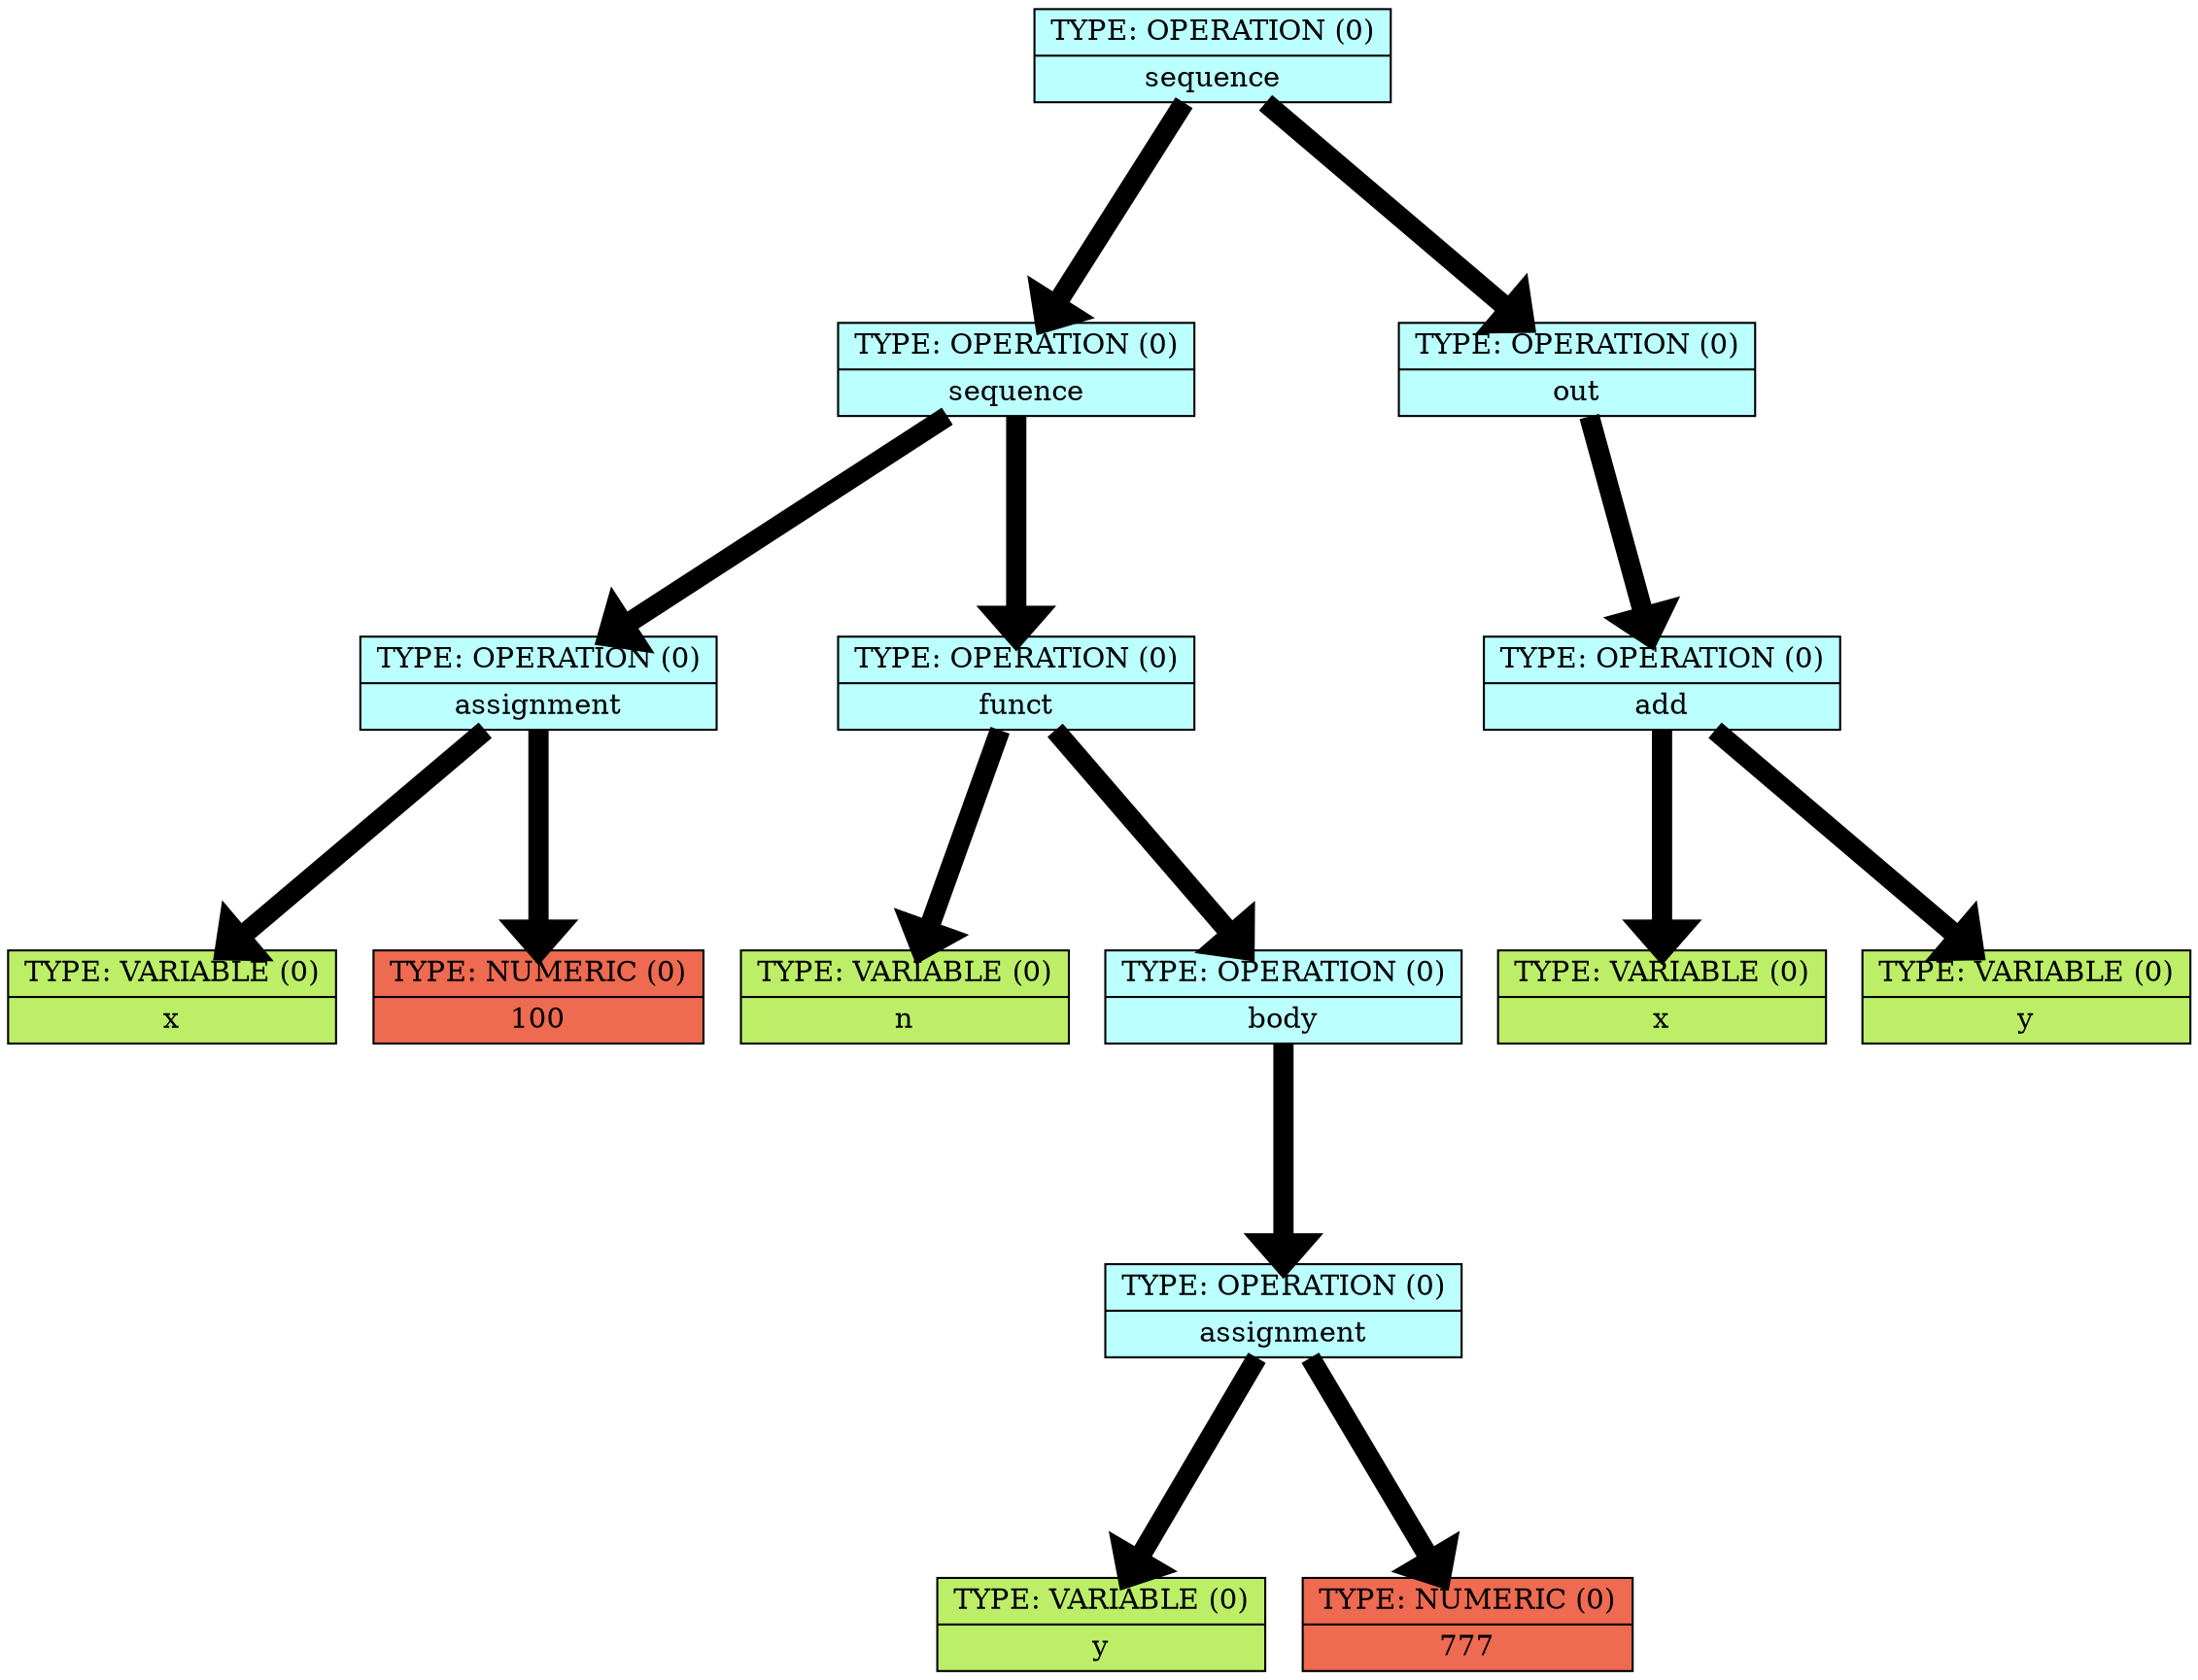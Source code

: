 digraph structs {    
rankdir = TB;        
graph [dpi = 200];   
ranksep = 1.5;       
edge[penwidth = 10]; 
cell0 [style = filled, color = black, shape=record, 
fillcolor = paleturquoise1, label = " { <ptr> TYPE: OPERATION (0) | sequence} " ];                         
cell1 [style = filled, color = black, shape=record, 
fillcolor = paleturquoise1, label = " { <ptr> TYPE: OPERATION (0) | sequence} " ];                         
cell2 [style = filled, color = black, shape=record, 
fillcolor = paleturquoise1, label = " { <ptr> TYPE: OPERATION (0) | assignment} " ];                         
cell3 [style = filled, color = black, shape=record, 
fillcolor = darkolivegreen2, label = " { <ptr> TYPE: VARIABLE (0) | x} " ];                         
cell4 [style = filled, color = black, shape=record, 
fillcolor = coral2, label = " { <ptr> TYPE: NUMERIC (0) | 100} " ];                         
cell5 [style = filled, color = black, shape=record, 
fillcolor = paleturquoise1, label = " { <ptr> TYPE: OPERATION (0) | funct} " ];                         
cell6 [style = filled, color = black, shape=record, 
fillcolor = darkolivegreen2, label = " { <ptr> TYPE: VARIABLE (0) | n} " ];                         
cell7 [style = filled, color = black, shape=record, 
fillcolor = paleturquoise1, label = " { <ptr> TYPE: OPERATION (0) | body} " ];                         
cell8 [style = filled, color = black, shape=record, 
fillcolor = paleturquoise1, label = " { <ptr> TYPE: OPERATION (0) | assignment} " ];                         
cell9 [style = filled, color = black, shape=record, 
fillcolor = darkolivegreen2, label = " { <ptr> TYPE: VARIABLE (0) | y} " ];                         
cell10 [style = filled, color = black, shape=record, 
fillcolor = coral2, label = " { <ptr> TYPE: NUMERIC (0) | 777} " ];                         
cell11 [style = filled, color = black, shape=record, 
fillcolor = paleturquoise1, label = " { <ptr> TYPE: OPERATION (0) | out} " ];                         
cell12 [style = filled, color = black, shape=record, 
fillcolor = paleturquoise1, label = " { <ptr> TYPE: OPERATION (0) | add} " ];                         
cell13 [style = filled, color = black, shape=record, 
fillcolor = darkolivegreen2, label = " { <ptr> TYPE: VARIABLE (0) | x} " ];                         
cell14 [style = filled, color = black, shape=record, 
fillcolor = darkolivegreen2, label = " { <ptr> TYPE: VARIABLE (0) | y} " ];                         
cell0 -> cell1;
cell1 -> cell2;
cell2 -> cell3;
cell2 -> cell4;
cell1 -> cell5;
cell5 -> cell6;
cell5 -> cell7;
cell7 -> cell8;
cell8 -> cell9;
cell8 -> cell10;
cell0 -> cell11;
cell11 -> cell12;
cell12 -> cell13;
cell12 -> cell14;
}
